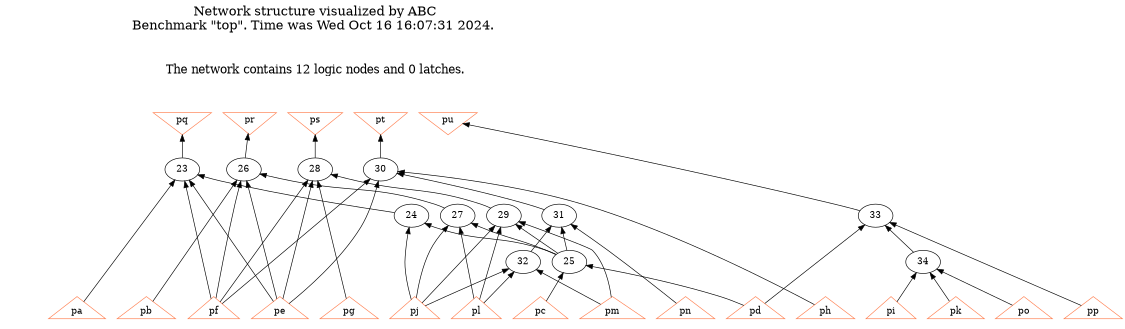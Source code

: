 # Network structure generated by ABC

digraph network {
size = "7.5,10";
center = true;
edge [dir = back];

{
  node [shape = plaintext];
  edge [style = invis];
  LevelTitle1 [label=""];
  LevelTitle2 [label=""];
  Level4 [label = ""];
  Level3 [label = ""];
  Level2 [label = ""];
  Level1 [label = ""];
  Level0 [label = ""];
  LevelTitle1 ->  LevelTitle2 ->  Level4 ->  Level3 ->  Level2 ->  Level1 ->  Level0;
}

{
  rank = same;
  LevelTitle1;
  title1 [shape=plaintext,
          fontsize=20,
          fontname = "Times-Roman",
          label="Network structure visualized by ABC\nBenchmark \"top\". Time was Wed Oct 16 16:07:31 2024. "
         ];
}

{
  rank = same;
  LevelTitle2;
  title2 [shape=plaintext,
          fontsize=18,
          fontname = "Times-Roman",
          label="The network contains 12 logic nodes and 0 latches.\n"
         ];
}

{
  rank = same;
  Level4;
  Node17 [label = "pq", shape = invtriangle, color = coral, fillcolor = coral];
  Node18 [label = "pr", shape = invtriangle, color = coral, fillcolor = coral];
  Node19 [label = "ps", shape = invtriangle, color = coral, fillcolor = coral];
  Node20 [label = "pt", shape = invtriangle, color = coral, fillcolor = coral];
  Node21 [label = "pu", shape = invtriangle, color = coral, fillcolor = coral];
}

{
  rank = same;
  Level3;
  Node23 [label = "23\n", shape = ellipse];
  Node26 [label = "26\n", shape = ellipse];
  Node28 [label = "28\n", shape = ellipse];
  Node30 [label = "30\n", shape = ellipse];
}

{
  rank = same;
  Level2;
  Node24 [label = "24\n", shape = ellipse];
  Node27 [label = "27\n", shape = ellipse];
  Node29 [label = "29\n", shape = ellipse];
  Node31 [label = "31\n", shape = ellipse];
  Node33 [label = "33\n", shape = ellipse];
}

{
  rank = same;
  Level1;
  Node25 [label = "25\n", shape = ellipse];
  Node32 [label = "32\n", shape = ellipse];
  Node34 [label = "34\n", shape = ellipse];
}

{
  rank = same;
  Level0;
  Node1 [label = "pp", shape = triangle, color = coral, fillcolor = coral];
  Node2 [label = "pa", shape = triangle, color = coral, fillcolor = coral];
  Node3 [label = "pb", shape = triangle, color = coral, fillcolor = coral];
  Node4 [label = "pc", shape = triangle, color = coral, fillcolor = coral];
  Node5 [label = "pd", shape = triangle, color = coral, fillcolor = coral];
  Node6 [label = "pe", shape = triangle, color = coral, fillcolor = coral];
  Node7 [label = "pf", shape = triangle, color = coral, fillcolor = coral];
  Node8 [label = "pg", shape = triangle, color = coral, fillcolor = coral];
  Node9 [label = "ph", shape = triangle, color = coral, fillcolor = coral];
  Node10 [label = "pi", shape = triangle, color = coral, fillcolor = coral];
  Node11 [label = "pj", shape = triangle, color = coral, fillcolor = coral];
  Node12 [label = "pk", shape = triangle, color = coral, fillcolor = coral];
  Node13 [label = "pl", shape = triangle, color = coral, fillcolor = coral];
  Node14 [label = "pm", shape = triangle, color = coral, fillcolor = coral];
  Node15 [label = "pn", shape = triangle, color = coral, fillcolor = coral];
  Node16 [label = "po", shape = triangle, color = coral, fillcolor = coral];
}

title1 -> title2 [style = invis];
title2 -> Node17 [style = invis];
title2 -> Node18 [style = invis];
title2 -> Node19 [style = invis];
title2 -> Node20 [style = invis];
title2 -> Node21 [style = invis];
Node17 -> Node18 [style = invis];
Node18 -> Node19 [style = invis];
Node19 -> Node20 [style = invis];
Node20 -> Node21 [style = invis];
Node17 -> Node23 [style = solid];
Node18 -> Node26 [style = solid];
Node19 -> Node28 [style = solid];
Node20 -> Node30 [style = solid];
Node21 -> Node33 [style = solid];
Node23 -> Node24 [style = solid];
Node23 -> Node2 [style = solid];
Node23 -> Node6 [style = solid];
Node23 -> Node7 [style = solid];
Node24 -> Node25 [style = solid];
Node24 -> Node11 [style = solid];
Node25 -> Node4 [style = solid];
Node25 -> Node5 [style = solid];
Node26 -> Node27 [style = solid];
Node26 -> Node3 [style = solid];
Node26 -> Node6 [style = solid];
Node26 -> Node7 [style = solid];
Node27 -> Node25 [style = solid];
Node27 -> Node11 [style = solid];
Node27 -> Node13 [style = solid];
Node28 -> Node29 [style = solid];
Node28 -> Node6 [style = solid];
Node28 -> Node7 [style = solid];
Node28 -> Node8 [style = solid];
Node29 -> Node25 [style = solid];
Node29 -> Node11 [style = solid];
Node29 -> Node13 [style = solid];
Node29 -> Node14 [style = solid];
Node30 -> Node31 [style = solid];
Node30 -> Node6 [style = solid];
Node30 -> Node7 [style = solid];
Node30 -> Node9 [style = solid];
Node31 -> Node25 [style = solid];
Node31 -> Node32 [style = solid];
Node31 -> Node15 [style = solid];
Node32 -> Node11 [style = solid];
Node32 -> Node13 [style = solid];
Node32 -> Node14 [style = solid];
Node33 -> Node34 [style = solid];
Node33 -> Node1 [style = solid];
Node33 -> Node5 [style = solid];
Node34 -> Node10 [style = solid];
Node34 -> Node12 [style = solid];
Node34 -> Node16 [style = solid];
}

